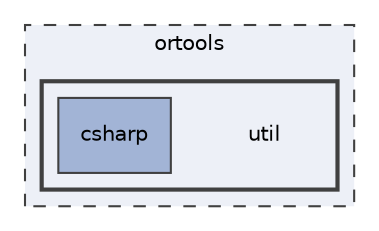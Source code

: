 digraph "util"
{
 // LATEX_PDF_SIZE
  edge [fontname="Helvetica",fontsize="10",labelfontname="Helvetica",labelfontsize="10"];
  node [fontname="Helvetica",fontsize="10",shape=record];
  compound=true
  subgraph clusterdir_a7cc1eeded8f693d0da6c729bc88c45a {
    graph [ bgcolor="#edf0f7", pencolor="grey25", style="filled,dashed,", label="ortools", fontname="Helvetica", fontsize="10", URL="dir_a7cc1eeded8f693d0da6c729bc88c45a.html"]
  subgraph clusterdir_a3328a0ea67a2aaa160c2783ffbaa5dc {
    graph [ bgcolor="#edf0f7", pencolor="grey25", style="filled,bold,", label="", fontname="Helvetica", fontsize="10", URL="dir_a3328a0ea67a2aaa160c2783ffbaa5dc.html"]
    dir_a3328a0ea67a2aaa160c2783ffbaa5dc [shape=plaintext, label="util"];
  dir_2101f7b08a6153d6c90dbdceff35952f [shape=box, label="csharp", style="filled,", fillcolor="#a2b4d6", color="grey25", URL="dir_2101f7b08a6153d6c90dbdceff35952f.html"];
  }
  }
}
